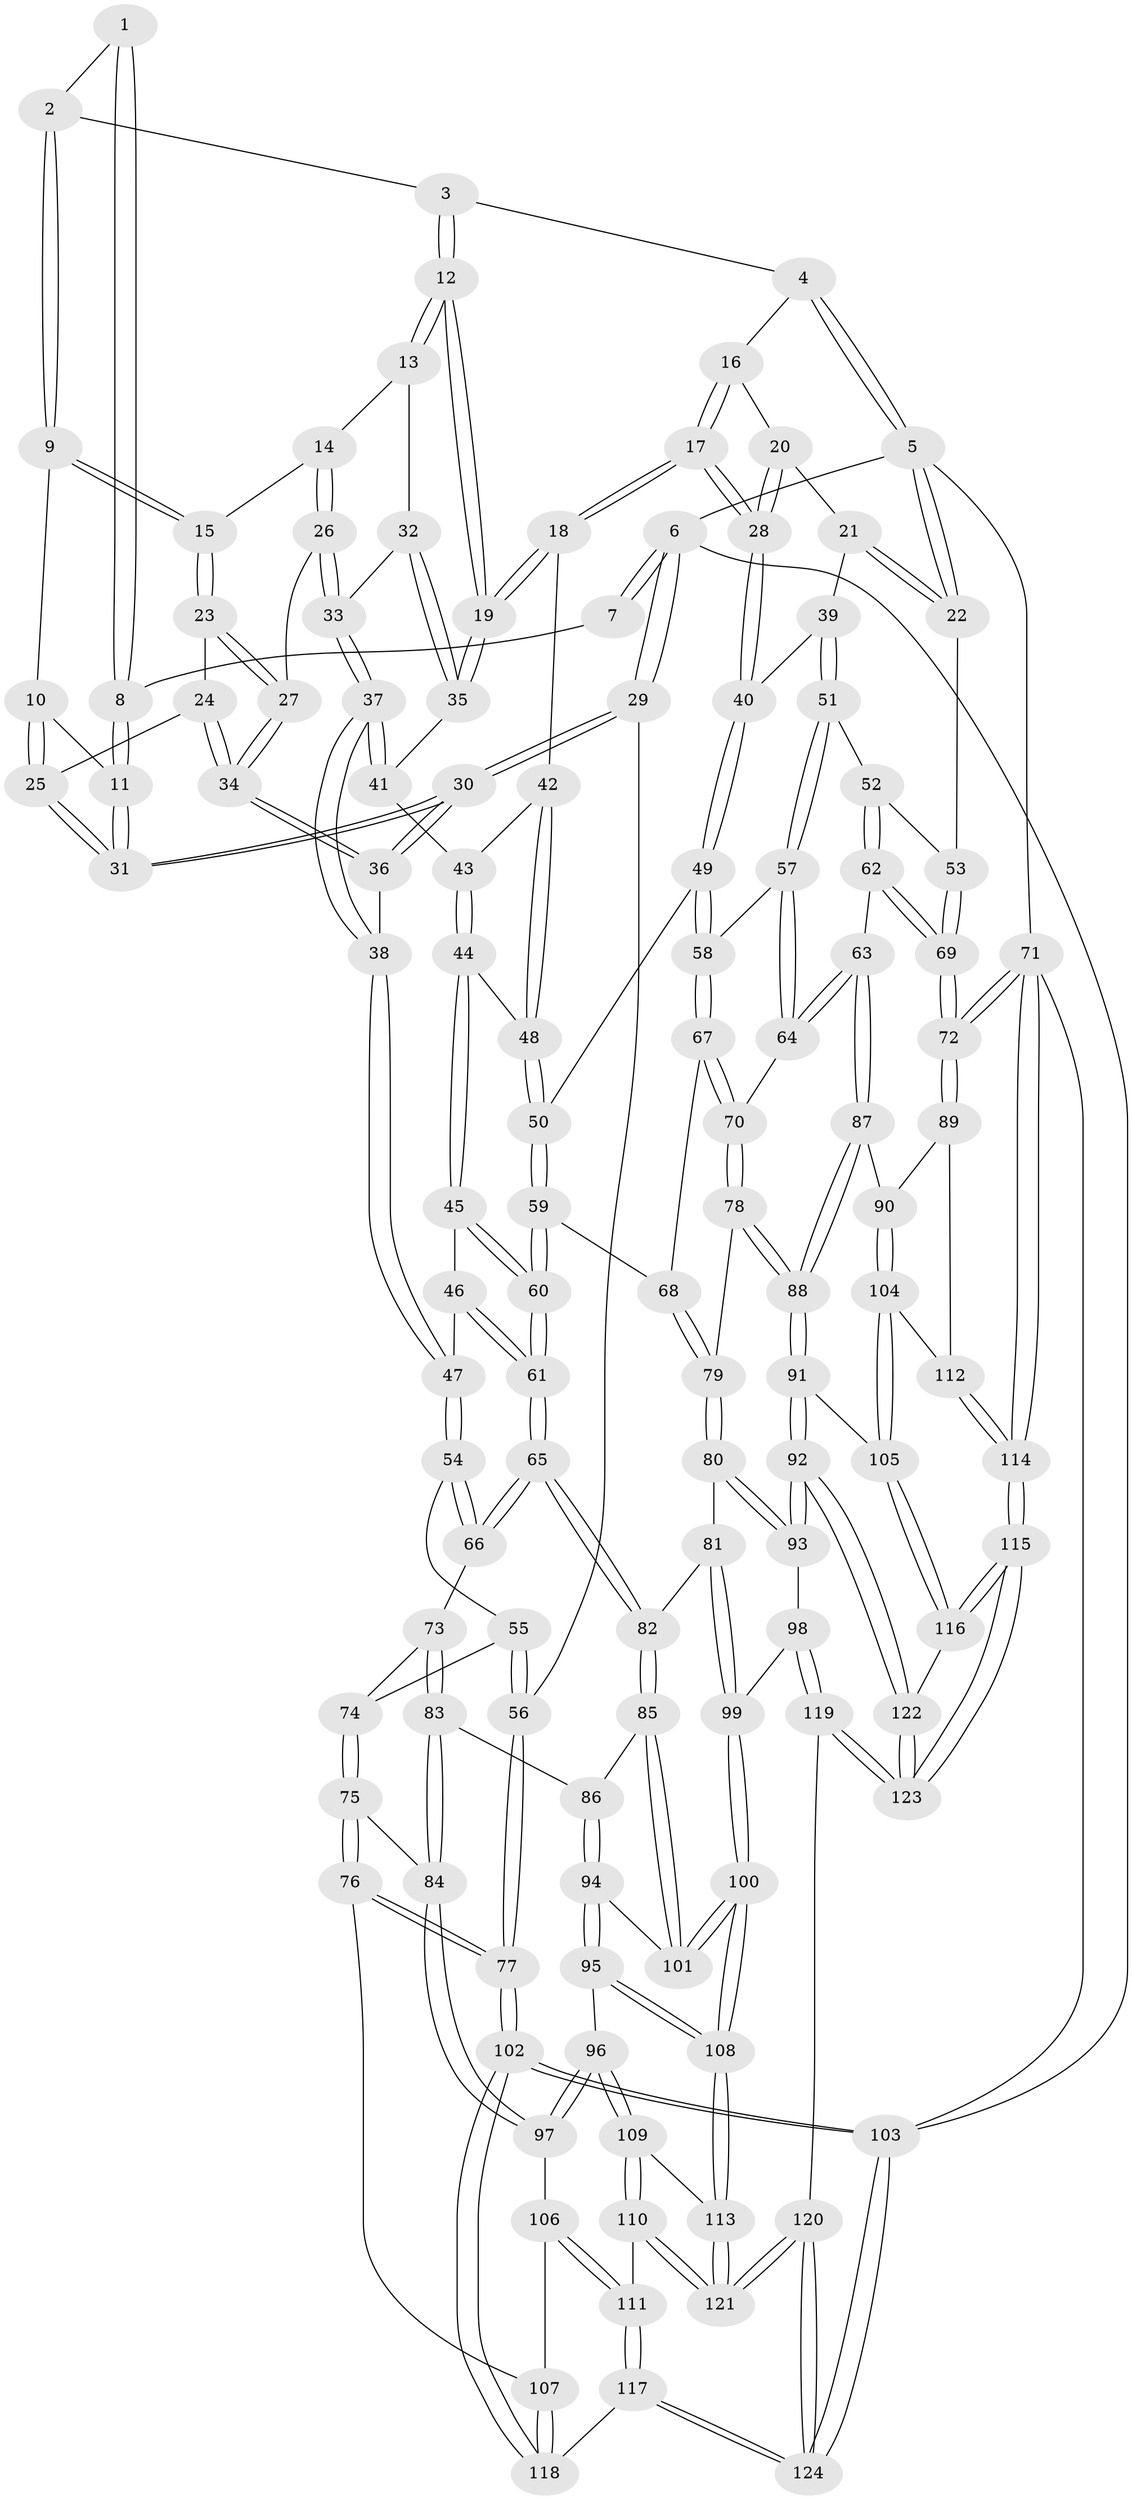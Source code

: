 // Generated by graph-tools (version 1.1) at 2025/38/03/09/25 02:38:36]
// undirected, 124 vertices, 307 edges
graph export_dot {
graph [start="1"]
  node [color=gray90,style=filled];
  1 [pos="+0.21930424973366255+0"];
  2 [pos="+0.2336148305351954+0"];
  3 [pos="+0.5545453221311332+0"];
  4 [pos="+0.7012119048829798+0"];
  5 [pos="+1+0"];
  6 [pos="+0+0"];
  7 [pos="+0.07864897142121322+0"];
  8 [pos="+0.030935522657785496+0.06781583876417226"];
  9 [pos="+0.2324202566204654+0"];
  10 [pos="+0.1831913373160256+0"];
  11 [pos="+0.02800091589002062+0.08285351566289374"];
  12 [pos="+0.4931279436238063+0.06401390229775467"];
  13 [pos="+0.3510331995212565+0.06644619433198917"];
  14 [pos="+0.2619877330011117+0"];
  15 [pos="+0.23704367311451738+0"];
  16 [pos="+0.7015342454169755+0"];
  17 [pos="+0.6134572955793517+0.1781256876262315"];
  18 [pos="+0.5162716763556029+0.1408696119829605"];
  19 [pos="+0.5092423600012653+0.13224968472939289"];
  20 [pos="+0.7490207823057884+0.024699707841523196"];
  21 [pos="+0.8256233606998102+0.11548386036700763"];
  22 [pos="+1+0"];
  23 [pos="+0.22342665094895095+0"];
  24 [pos="+0.18008608844044885+0.08828739702671573"];
  25 [pos="+0.09148578339005689+0.10731918777977842"];
  26 [pos="+0.28044069241040925+0.1279408081743708"];
  27 [pos="+0.24704046966763554+0.13083350189970452"];
  28 [pos="+0.6620586004974606+0.21978870933694228"];
  29 [pos="+0+0.33247462850392845"];
  30 [pos="+0+0.29243079997273935"];
  31 [pos="+0+0.21282539607717466"];
  32 [pos="+0.3463128954602133+0.09826728469538748"];
  33 [pos="+0.32207612283896114+0.14157653662209402"];
  34 [pos="+0.19933771723520263+0.1668095245103747"];
  35 [pos="+0.43137144630022434+0.1514513444729557"];
  36 [pos="+0.1799648664532284+0.22006701376410914"];
  37 [pos="+0.33069636392672924+0.1874155251149964"];
  38 [pos="+0.2814082169098573+0.26323625129707223"];
  39 [pos="+0.8283276223136498+0.23083105063934597"];
  40 [pos="+0.6635340321651177+0.2223545116447461"];
  41 [pos="+0.380156608433884+0.18807232114857536"];
  42 [pos="+0.4788926142850043+0.2171316799463736"];
  43 [pos="+0.3885248430150873+0.20047567571734962"];
  44 [pos="+0.43913765654648823+0.2932421467047108"];
  45 [pos="+0.42603794340821716+0.300167613706991"];
  46 [pos="+0.33570955383717077+0.30251758810741336"];
  47 [pos="+0.29456005258163104+0.2893631996923169"];
  48 [pos="+0.4475788852091951+0.2916510739381941"];
  49 [pos="+0.6274185045998558+0.31814032806531506"];
  50 [pos="+0.5322873093949868+0.3392196925096646"];
  51 [pos="+0.8468797256231826+0.24262571474201836"];
  52 [pos="+0.8644248851295676+0.24825216643703638"];
  53 [pos="+1+0"];
  54 [pos="+0.2621221888789276+0.36074078029056245"];
  55 [pos="+0.04970965228594295+0.42623649822201237"];
  56 [pos="+0+0.36465565427743074"];
  57 [pos="+0.7659467182862474+0.37569002704051524"];
  58 [pos="+0.6623222155892686+0.3962178957843246"];
  59 [pos="+0.4629681363873525+0.5057968323963149"];
  60 [pos="+0.40067263894725913+0.52298030990944"];
  61 [pos="+0.39791721044095346+0.5245007566425847"];
  62 [pos="+0.9874082978730413+0.4921271778754964"];
  63 [pos="+0.9385791746580497+0.5175161063953798"];
  64 [pos="+0.9075781269847288+0.5142758450572799"];
  65 [pos="+0.3712013674838541+0.5458567721579234"];
  66 [pos="+0.33798187969243654+0.5341823392662838"];
  67 [pos="+0.663204516550573+0.44259049308775594"];
  68 [pos="+0.5664127090109996+0.526386901995506"];
  69 [pos="+1+0.49904055750263604"];
  70 [pos="+0.7743861272404211+0.5243813713174268"];
  71 [pos="+1+1"];
  72 [pos="+1+0.7498594203448928"];
  73 [pos="+0.24208721878712178+0.536699573661361"];
  74 [pos="+0.18432319719726636+0.5129392587403105"];
  75 [pos="+0.10146061074678202+0.6797746296646549"];
  76 [pos="+0+0.6912689153303022"];
  77 [pos="+0+0.6445862948085476"];
  78 [pos="+0.6921914387587799+0.6324957837980432"];
  79 [pos="+0.6130355625829572+0.6193088601131336"];
  80 [pos="+0.5909727040296978+0.6509378609969803"];
  81 [pos="+0.542743006579749+0.66621117026174"];
  82 [pos="+0.3745736601169201+0.5821231995879325"];
  83 [pos="+0.18013909852980647+0.6629855144496382"];
  84 [pos="+0.1399324037147199+0.684734904947979"];
  85 [pos="+0.3735931183509354+0.5909861402357137"];
  86 [pos="+0.22073036608686508+0.6781582069705964"];
  87 [pos="+0.8956632401393283+0.6309443980531794"];
  88 [pos="+0.745982372953028+0.7317322755548519"];
  89 [pos="+1+0.7742903390304642"];
  90 [pos="+0.9030472168618752+0.6629884874573366"];
  91 [pos="+0.7342507632511353+0.8108732021320607"];
  92 [pos="+0.6772966532006937+0.8452141240641896"];
  93 [pos="+0.6073258333499912+0.814128462408622"];
  94 [pos="+0.26611589779929834+0.7357496384089495"];
  95 [pos="+0.25458146344184485+0.7707222002239684"];
  96 [pos="+0.24425288087219105+0.779889800960251"];
  97 [pos="+0.16801718282710937+0.7269020699617481"];
  98 [pos="+0.5440821136529987+0.81416274320673"];
  99 [pos="+0.45487667523573094+0.7935069837701267"];
  100 [pos="+0.44269927630781897+0.7941980912892087"];
  101 [pos="+0.37413482691252176+0.6315874630348272"];
  102 [pos="+0+1"];
  103 [pos="+0+1"];
  104 [pos="+0.8940156301131528+0.8088893369924415"];
  105 [pos="+0.8384536368865183+0.8456104802193527"];
  106 [pos="+0.1462444111907455+0.7905735505764893"];
  107 [pos="+0+0.7144797180298086"];
  108 [pos="+0.4312195938119978+0.807634986609775"];
  109 [pos="+0.2127396413828354+0.8786612100783284"];
  110 [pos="+0.20489242170114255+0.8852886343935263"];
  111 [pos="+0.20128828173545474+0.8872414224331294"];
  112 [pos="+0.9371240550692969+0.809225036172662"];
  113 [pos="+0.4004194446737331+0.8777857672808106"];
  114 [pos="+1+1"];
  115 [pos="+1+1"];
  116 [pos="+0.8801077177482222+0.9479649649766312"];
  117 [pos="+0.1926652402472318+0.8951963757061674"];
  118 [pos="+0.13895188376294865+0.9000345488830511"];
  119 [pos="+0.48591303391496693+1"];
  120 [pos="+0.4648568106161779+1"];
  121 [pos="+0.43092545174380126+1"];
  122 [pos="+0.6645139910245306+0.9533191994316159"];
  123 [pos="+0.6136332794368446+1"];
  124 [pos="+0.2540563246133833+1"];
  1 -- 2;
  1 -- 8;
  1 -- 8;
  2 -- 3;
  2 -- 9;
  2 -- 9;
  3 -- 4;
  3 -- 12;
  3 -- 12;
  4 -- 5;
  4 -- 5;
  4 -- 16;
  5 -- 6;
  5 -- 22;
  5 -- 22;
  5 -- 71;
  6 -- 7;
  6 -- 7;
  6 -- 29;
  6 -- 29;
  6 -- 103;
  7 -- 8;
  8 -- 11;
  8 -- 11;
  9 -- 10;
  9 -- 15;
  9 -- 15;
  10 -- 11;
  10 -- 25;
  10 -- 25;
  11 -- 31;
  11 -- 31;
  12 -- 13;
  12 -- 13;
  12 -- 19;
  12 -- 19;
  13 -- 14;
  13 -- 32;
  14 -- 15;
  14 -- 26;
  14 -- 26;
  15 -- 23;
  15 -- 23;
  16 -- 17;
  16 -- 17;
  16 -- 20;
  17 -- 18;
  17 -- 18;
  17 -- 28;
  17 -- 28;
  18 -- 19;
  18 -- 19;
  18 -- 42;
  19 -- 35;
  19 -- 35;
  20 -- 21;
  20 -- 28;
  20 -- 28;
  21 -- 22;
  21 -- 22;
  21 -- 39;
  22 -- 53;
  23 -- 24;
  23 -- 27;
  23 -- 27;
  24 -- 25;
  24 -- 34;
  24 -- 34;
  25 -- 31;
  25 -- 31;
  26 -- 27;
  26 -- 33;
  26 -- 33;
  27 -- 34;
  27 -- 34;
  28 -- 40;
  28 -- 40;
  29 -- 30;
  29 -- 30;
  29 -- 56;
  30 -- 31;
  30 -- 31;
  30 -- 36;
  30 -- 36;
  32 -- 33;
  32 -- 35;
  32 -- 35;
  33 -- 37;
  33 -- 37;
  34 -- 36;
  34 -- 36;
  35 -- 41;
  36 -- 38;
  37 -- 38;
  37 -- 38;
  37 -- 41;
  37 -- 41;
  38 -- 47;
  38 -- 47;
  39 -- 40;
  39 -- 51;
  39 -- 51;
  40 -- 49;
  40 -- 49;
  41 -- 43;
  42 -- 43;
  42 -- 48;
  42 -- 48;
  43 -- 44;
  43 -- 44;
  44 -- 45;
  44 -- 45;
  44 -- 48;
  45 -- 46;
  45 -- 60;
  45 -- 60;
  46 -- 47;
  46 -- 61;
  46 -- 61;
  47 -- 54;
  47 -- 54;
  48 -- 50;
  48 -- 50;
  49 -- 50;
  49 -- 58;
  49 -- 58;
  50 -- 59;
  50 -- 59;
  51 -- 52;
  51 -- 57;
  51 -- 57;
  52 -- 53;
  52 -- 62;
  52 -- 62;
  53 -- 69;
  53 -- 69;
  54 -- 55;
  54 -- 66;
  54 -- 66;
  55 -- 56;
  55 -- 56;
  55 -- 74;
  56 -- 77;
  56 -- 77;
  57 -- 58;
  57 -- 64;
  57 -- 64;
  58 -- 67;
  58 -- 67;
  59 -- 60;
  59 -- 60;
  59 -- 68;
  60 -- 61;
  60 -- 61;
  61 -- 65;
  61 -- 65;
  62 -- 63;
  62 -- 69;
  62 -- 69;
  63 -- 64;
  63 -- 64;
  63 -- 87;
  63 -- 87;
  64 -- 70;
  65 -- 66;
  65 -- 66;
  65 -- 82;
  65 -- 82;
  66 -- 73;
  67 -- 68;
  67 -- 70;
  67 -- 70;
  68 -- 79;
  68 -- 79;
  69 -- 72;
  69 -- 72;
  70 -- 78;
  70 -- 78;
  71 -- 72;
  71 -- 72;
  71 -- 114;
  71 -- 114;
  71 -- 103;
  72 -- 89;
  72 -- 89;
  73 -- 74;
  73 -- 83;
  73 -- 83;
  74 -- 75;
  74 -- 75;
  75 -- 76;
  75 -- 76;
  75 -- 84;
  76 -- 77;
  76 -- 77;
  76 -- 107;
  77 -- 102;
  77 -- 102;
  78 -- 79;
  78 -- 88;
  78 -- 88;
  79 -- 80;
  79 -- 80;
  80 -- 81;
  80 -- 93;
  80 -- 93;
  81 -- 82;
  81 -- 99;
  81 -- 99;
  82 -- 85;
  82 -- 85;
  83 -- 84;
  83 -- 84;
  83 -- 86;
  84 -- 97;
  84 -- 97;
  85 -- 86;
  85 -- 101;
  85 -- 101;
  86 -- 94;
  86 -- 94;
  87 -- 88;
  87 -- 88;
  87 -- 90;
  88 -- 91;
  88 -- 91;
  89 -- 90;
  89 -- 112;
  90 -- 104;
  90 -- 104;
  91 -- 92;
  91 -- 92;
  91 -- 105;
  92 -- 93;
  92 -- 93;
  92 -- 122;
  92 -- 122;
  93 -- 98;
  94 -- 95;
  94 -- 95;
  94 -- 101;
  95 -- 96;
  95 -- 108;
  95 -- 108;
  96 -- 97;
  96 -- 97;
  96 -- 109;
  96 -- 109;
  97 -- 106;
  98 -- 99;
  98 -- 119;
  98 -- 119;
  99 -- 100;
  99 -- 100;
  100 -- 101;
  100 -- 101;
  100 -- 108;
  100 -- 108;
  102 -- 103;
  102 -- 103;
  102 -- 118;
  102 -- 118;
  103 -- 124;
  103 -- 124;
  104 -- 105;
  104 -- 105;
  104 -- 112;
  105 -- 116;
  105 -- 116;
  106 -- 107;
  106 -- 111;
  106 -- 111;
  107 -- 118;
  107 -- 118;
  108 -- 113;
  108 -- 113;
  109 -- 110;
  109 -- 110;
  109 -- 113;
  110 -- 111;
  110 -- 121;
  110 -- 121;
  111 -- 117;
  111 -- 117;
  112 -- 114;
  112 -- 114;
  113 -- 121;
  113 -- 121;
  114 -- 115;
  114 -- 115;
  115 -- 116;
  115 -- 116;
  115 -- 123;
  115 -- 123;
  116 -- 122;
  117 -- 118;
  117 -- 124;
  117 -- 124;
  119 -- 120;
  119 -- 123;
  119 -- 123;
  120 -- 121;
  120 -- 121;
  120 -- 124;
  120 -- 124;
  122 -- 123;
  122 -- 123;
}
